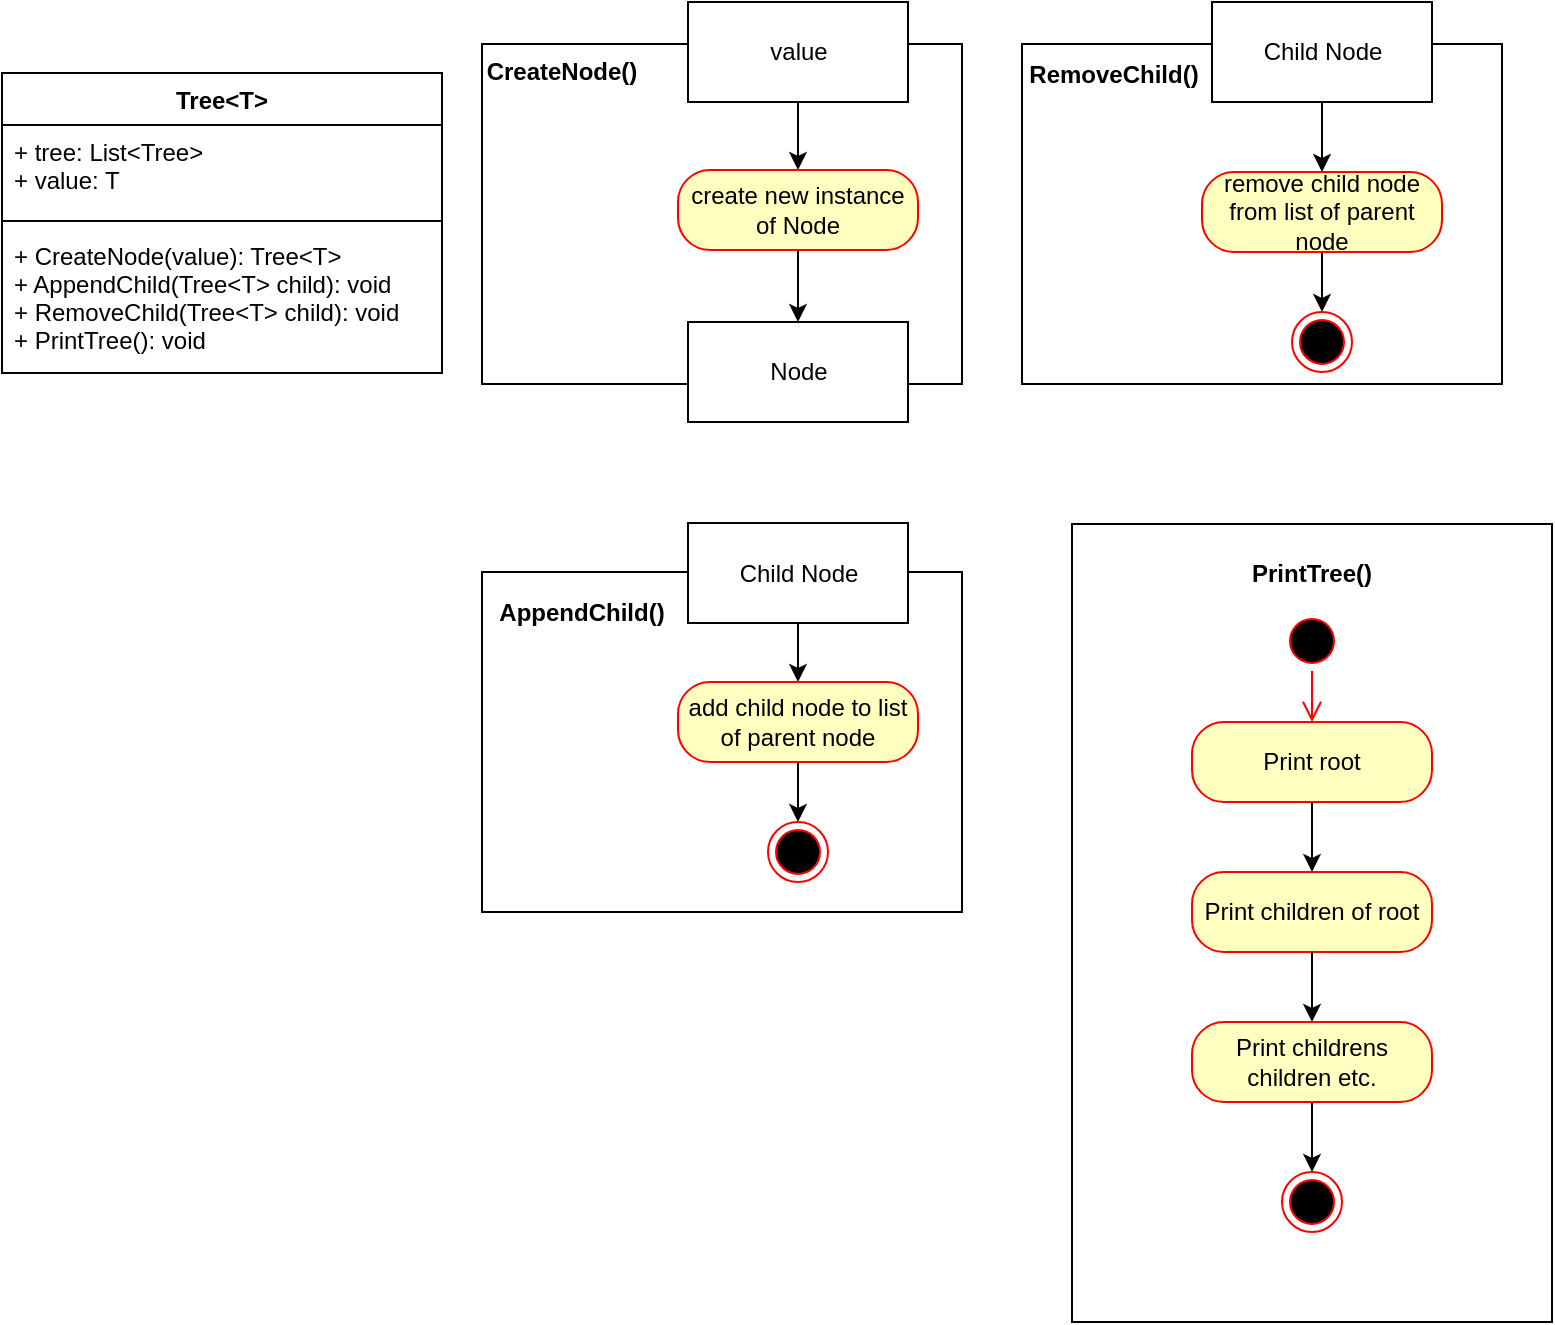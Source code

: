 <mxfile version="12.3.3" type="device" pages="2"><diagram id="vq38KakSH0j3CiRFXJ0U" name="Tree"><mxGraphModel dx="2032" dy="726" grid="1" gridSize="10" guides="1" tooltips="1" connect="1" arrows="1" fold="1" page="1" pageScale="1" pageWidth="827" pageHeight="1169" math="0" shadow="0"><root><mxCell id="0"/><mxCell id="1" parent="0"/><mxCell id="lF8SzNz5vDcR98CG_8Uc-4" value="" style="rounded=0;whiteSpace=wrap;html=1;" parent="1" vertex="1"><mxGeometry x="495" y="301" width="240" height="399" as="geometry"/></mxCell><mxCell id="lF8SzNz5vDcR98CG_8Uc-3" value="" style="rounded=0;whiteSpace=wrap;html=1;" parent="1" vertex="1"><mxGeometry x="200" y="325" width="240" height="170" as="geometry"/></mxCell><mxCell id="lF8SzNz5vDcR98CG_8Uc-2" value="" style="rounded=0;whiteSpace=wrap;html=1;" parent="1" vertex="1"><mxGeometry x="470" y="61" width="240" height="170" as="geometry"/></mxCell><mxCell id="lF8SzNz5vDcR98CG_8Uc-1" value="" style="rounded=0;whiteSpace=wrap;html=1;" parent="1" vertex="1"><mxGeometry x="200" y="61" width="240" height="170" as="geometry"/></mxCell><mxCell id="kiUtJ4iHAk-qK9NMW0Wn-13" value="CreateNode()" style="text;align=center;fontStyle=1;verticalAlign=middle;spacingLeft=3;spacingRight=3;strokeColor=none;rotatable=0;points=[[0,0.5],[1,0.5]];portConstraint=eastwest;" parent="1" vertex="1"><mxGeometry x="200" y="61" width="80" height="26" as="geometry"/></mxCell><mxCell id="kiUtJ4iHAk-qK9NMW0Wn-21" style="edgeStyle=orthogonalEdgeStyle;rounded=0;orthogonalLoop=1;jettySize=auto;html=1;" parent="1" source="kiUtJ4iHAk-qK9NMW0Wn-14" target="kiUtJ4iHAk-qK9NMW0Wn-19" edge="1"><mxGeometry relative="1" as="geometry"/></mxCell><mxCell id="kiUtJ4iHAk-qK9NMW0Wn-14" value="value" style="html=1;" parent="1" vertex="1"><mxGeometry x="303" y="40" width="110" height="50" as="geometry"/></mxCell><mxCell id="kiUtJ4iHAk-qK9NMW0Wn-23" value="" style="edgeStyle=orthogonalEdgeStyle;rounded=0;orthogonalLoop=1;jettySize=auto;html=1;entryX=0.5;entryY=0;entryDx=0;entryDy=0;" parent="1" source="kiUtJ4iHAk-qK9NMW0Wn-19" target="kiUtJ4iHAk-qK9NMW0Wn-24" edge="1"><mxGeometry relative="1" as="geometry"><mxPoint x="358" y="244" as="targetPoint"/></mxGeometry></mxCell><mxCell id="kiUtJ4iHAk-qK9NMW0Wn-19" value="create new instance of Node" style="rounded=1;whiteSpace=wrap;html=1;arcSize=40;fontColor=#000000;fillColor=#ffffc0;strokeColor=#ff0000;" parent="1" vertex="1"><mxGeometry x="298" y="124" width="120" height="40" as="geometry"/></mxCell><mxCell id="kiUtJ4iHAk-qK9NMW0Wn-24" value="Node" style="html=1;" parent="1" vertex="1"><mxGeometry x="303" y="200" width="110" height="50" as="geometry"/></mxCell><mxCell id="kiUtJ4iHAk-qK9NMW0Wn-29" value="AppendChild()" style="text;align=center;fontStyle=1;verticalAlign=middle;spacingLeft=3;spacingRight=3;strokeColor=none;rotatable=0;points=[[0,0.5],[1,0.5]];portConstraint=eastwest;" parent="1" vertex="1"><mxGeometry x="210" y="330" width="80" height="29" as="geometry"/></mxCell><mxCell id="kiUtJ4iHAk-qK9NMW0Wn-34" value="" style="edgeStyle=orthogonalEdgeStyle;rounded=0;orthogonalLoop=1;jettySize=auto;html=1;entryX=0.5;entryY=0;entryDx=0;entryDy=0;" parent="1" source="kiUtJ4iHAk-qK9NMW0Wn-30" target="kiUtJ4iHAk-qK9NMW0Wn-31" edge="1"><mxGeometry relative="1" as="geometry"><mxPoint x="358" y="430.5" as="targetPoint"/></mxGeometry></mxCell><mxCell id="kiUtJ4iHAk-qK9NMW0Wn-30" value="Child Node" style="html=1;" parent="1" vertex="1"><mxGeometry x="303" y="300.5" width="110" height="50" as="geometry"/></mxCell><mxCell id="kiUtJ4iHAk-qK9NMW0Wn-39" style="edgeStyle=orthogonalEdgeStyle;rounded=0;orthogonalLoop=1;jettySize=auto;html=1;" parent="1" source="kiUtJ4iHAk-qK9NMW0Wn-31" target="kiUtJ4iHAk-qK9NMW0Wn-38" edge="1"><mxGeometry relative="1" as="geometry"/></mxCell><mxCell id="kiUtJ4iHAk-qK9NMW0Wn-31" value="add child node to list of parent node" style="rounded=1;whiteSpace=wrap;html=1;arcSize=40;fontColor=#000000;fillColor=#ffffc0;strokeColor=#ff0000;" parent="1" vertex="1"><mxGeometry x="298" y="380" width="120" height="40" as="geometry"/></mxCell><mxCell id="kiUtJ4iHAk-qK9NMW0Wn-38" value="" style="ellipse;html=1;shape=endState;fillColor=#000000;strokeColor=#ff0000;" parent="1" vertex="1"><mxGeometry x="343" y="450" width="30" height="30" as="geometry"/></mxCell><mxCell id="kiUtJ4iHAk-qK9NMW0Wn-40" value="RemoveChild()" style="text;align=center;fontStyle=1;verticalAlign=middle;spacingLeft=3;spacingRight=3;strokeColor=none;rotatable=0;points=[[0,0.5],[1,0.5]];portConstraint=eastwest;" parent="1" vertex="1"><mxGeometry x="476" y="61" width="80" height="29" as="geometry"/></mxCell><mxCell id="kiUtJ4iHAk-qK9NMW0Wn-41" value="" style="edgeStyle=orthogonalEdgeStyle;rounded=0;orthogonalLoop=1;jettySize=auto;html=1;entryX=0.5;entryY=0;entryDx=0;entryDy=0;" parent="1" source="kiUtJ4iHAk-qK9NMW0Wn-42" target="kiUtJ4iHAk-qK9NMW0Wn-44" edge="1"><mxGeometry relative="1" as="geometry"><mxPoint x="620" y="175.5" as="targetPoint"/></mxGeometry></mxCell><mxCell id="kiUtJ4iHAk-qK9NMW0Wn-42" value="Child Node" style="html=1;" parent="1" vertex="1"><mxGeometry x="565" y="40" width="110" height="50" as="geometry"/></mxCell><mxCell id="kiUtJ4iHAk-qK9NMW0Wn-43" style="edgeStyle=orthogonalEdgeStyle;rounded=0;orthogonalLoop=1;jettySize=auto;html=1;" parent="1" source="kiUtJ4iHAk-qK9NMW0Wn-44" target="kiUtJ4iHAk-qK9NMW0Wn-45" edge="1"><mxGeometry relative="1" as="geometry"/></mxCell><mxCell id="kiUtJ4iHAk-qK9NMW0Wn-44" value="remove child node from list of parent node" style="rounded=1;whiteSpace=wrap;html=1;arcSize=40;fontColor=#000000;fillColor=#ffffc0;strokeColor=#ff0000;" parent="1" vertex="1"><mxGeometry x="560" y="125" width="120" height="40" as="geometry"/></mxCell><mxCell id="kiUtJ4iHAk-qK9NMW0Wn-45" value="" style="ellipse;html=1;shape=endState;fillColor=#000000;strokeColor=#ff0000;" parent="1" vertex="1"><mxGeometry x="605" y="195" width="30" height="30" as="geometry"/></mxCell><mxCell id="9i7LRfsoB0lbEzO0SgZO-1" value="&lt;b&gt;PrintTree()&lt;/b&gt;" style="text;html=1;strokeColor=none;fillColor=none;align=center;verticalAlign=middle;whiteSpace=wrap;rounded=0;" parent="1" vertex="1"><mxGeometry x="595" y="315.5" width="40" height="20" as="geometry"/></mxCell><mxCell id="9i7LRfsoB0lbEzO0SgZO-4" value="" style="edgeStyle=orthogonalEdgeStyle;rounded=0;orthogonalLoop=1;jettySize=auto;html=1;" parent="1" source="9i7LRfsoB0lbEzO0SgZO-2" target="9i7LRfsoB0lbEzO0SgZO-3" edge="1"><mxGeometry relative="1" as="geometry"/></mxCell><mxCell id="9i7LRfsoB0lbEzO0SgZO-2" value="Print root" style="rounded=1;whiteSpace=wrap;html=1;arcSize=40;fontColor=#000000;fillColor=#ffffc0;strokeColor=#ff0000;" parent="1" vertex="1"><mxGeometry x="555" y="400" width="120" height="40" as="geometry"/></mxCell><mxCell id="9i7LRfsoB0lbEzO0SgZO-3" value="Print children of root" style="rounded=1;whiteSpace=wrap;html=1;arcSize=40;fontColor=#000000;fillColor=#ffffc0;strokeColor=#ff0000;" parent="1" vertex="1"><mxGeometry x="555" y="475" width="120" height="40" as="geometry"/></mxCell><mxCell id="9i7LRfsoB0lbEzO0SgZO-8" value="" style="edgeStyle=orthogonalEdgeStyle;rounded=0;orthogonalLoop=1;jettySize=auto;html=1;exitX=0.5;exitY=1;exitDx=0;exitDy=0;" parent="1" source="9i7LRfsoB0lbEzO0SgZO-3" target="9i7LRfsoB0lbEzO0SgZO-7" edge="1"><mxGeometry relative="1" as="geometry"><mxPoint x="615" y="585" as="sourcePoint"/></mxGeometry></mxCell><mxCell id="9i7LRfsoB0lbEzO0SgZO-10" style="edgeStyle=orthogonalEdgeStyle;rounded=0;orthogonalLoop=1;jettySize=auto;html=1;" parent="1" source="9i7LRfsoB0lbEzO0SgZO-7" target="9i7LRfsoB0lbEzO0SgZO-9" edge="1"><mxGeometry relative="1" as="geometry"/></mxCell><mxCell id="9i7LRfsoB0lbEzO0SgZO-7" value="Print childrens children etc." style="rounded=1;whiteSpace=wrap;html=1;arcSize=40;fontColor=#000000;fillColor=#ffffc0;strokeColor=#ff0000;" parent="1" vertex="1"><mxGeometry x="555" y="550" width="120" height="40" as="geometry"/></mxCell><mxCell id="9i7LRfsoB0lbEzO0SgZO-9" value="" style="ellipse;html=1;shape=endState;fillColor=#000000;strokeColor=#ff0000;" parent="1" vertex="1"><mxGeometry x="600" y="625" width="30" height="30" as="geometry"/></mxCell><mxCell id="vDApLGsiyP-yKUC3T3uv-1" value="Tree&lt;T&gt;" style="swimlane;fontStyle=1;align=center;verticalAlign=top;childLayout=stackLayout;horizontal=1;startSize=26;horizontalStack=0;resizeParent=1;resizeParentMax=0;resizeLast=0;collapsible=1;marginBottom=0;" vertex="1" parent="1"><mxGeometry x="-40" y="75.5" width="220" height="150" as="geometry"/></mxCell><mxCell id="vDApLGsiyP-yKUC3T3uv-2" value="+ tree: List&lt;Tree&gt;&#10;+ value: T" style="text;strokeColor=none;fillColor=none;align=left;verticalAlign=top;spacingLeft=4;spacingRight=4;overflow=hidden;rotatable=0;points=[[0,0.5],[1,0.5]];portConstraint=eastwest;" vertex="1" parent="vDApLGsiyP-yKUC3T3uv-1"><mxGeometry y="26" width="220" height="44" as="geometry"/></mxCell><mxCell id="vDApLGsiyP-yKUC3T3uv-3" value="" style="line;strokeWidth=1;fillColor=none;align=left;verticalAlign=middle;spacingTop=-1;spacingLeft=3;spacingRight=3;rotatable=0;labelPosition=right;points=[];portConstraint=eastwest;" vertex="1" parent="vDApLGsiyP-yKUC3T3uv-1"><mxGeometry y="70" width="220" height="8" as="geometry"/></mxCell><mxCell id="vDApLGsiyP-yKUC3T3uv-4" value="+ CreateNode(value): Tree&lt;T&gt; &#10;+ AppendChild(Tree&lt;T&gt; child): void&#10;+ RemoveChild(Tree&lt;T&gt; child): void&#10;+ PrintTree(): void" style="text;strokeColor=none;fillColor=none;align=left;verticalAlign=top;spacingLeft=4;spacingRight=4;overflow=hidden;rotatable=0;points=[[0,0.5],[1,0.5]];portConstraint=eastwest;" vertex="1" parent="vDApLGsiyP-yKUC3T3uv-1"><mxGeometry y="78" width="220" height="72" as="geometry"/></mxCell><mxCell id="vDApLGsiyP-yKUC3T3uv-6" value="" style="ellipse;html=1;shape=startState;fillColor=#000000;strokeColor=#ff0000;" vertex="1" parent="1"><mxGeometry x="600" y="344.5" width="30" height="30" as="geometry"/></mxCell><mxCell id="vDApLGsiyP-yKUC3T3uv-7" value="" style="edgeStyle=orthogonalEdgeStyle;html=1;verticalAlign=bottom;endArrow=open;endSize=8;strokeColor=#ff0000;" edge="1" source="vDApLGsiyP-yKUC3T3uv-6" parent="1"><mxGeometry relative="1" as="geometry"><mxPoint x="615" y="400" as="targetPoint"/></mxGeometry></mxCell></root></mxGraphModel></diagram><diagram id="h_H4v7UA3uvrfxiMAQvy" name="Class Diagram"><mxGraphModel dx="1024" dy="617" grid="1" gridSize="10" guides="1" tooltips="1" connect="1" arrows="1" fold="1" page="1" pageScale="1" pageWidth="827" pageHeight="1169" math="0" shadow="0"><root><mxCell id="7Y-CG9XEEbHwZHT0bZHM-0"/><mxCell id="7Y-CG9XEEbHwZHT0bZHM-1" parent="7Y-CG9XEEbHwZHT0bZHM-0"/><mxCell id="7Y-CG9XEEbHwZHT0bZHM-2" value="Tree&lt;String&gt;" style="swimlane;fontStyle=1;align=center;verticalAlign=top;childLayout=stackLayout;horizontal=1;startSize=26;horizontalStack=0;resizeParent=1;resizeParentMax=0;resizeLast=0;collapsible=1;marginBottom=0;" parent="7Y-CG9XEEbHwZHT0bZHM-1" vertex="1"><mxGeometry x="100" y="20" width="160" height="150" as="geometry"/></mxCell><mxCell id="7Y-CG9XEEbHwZHT0bZHM-3" value="+ tree: List&lt;Node&gt;" style="text;strokeColor=none;fillColor=none;align=left;verticalAlign=top;spacingLeft=4;spacingRight=4;overflow=hidden;rotatable=0;points=[[0,0.5],[1,0.5]];portConstraint=eastwest;" parent="7Y-CG9XEEbHwZHT0bZHM-2" vertex="1"><mxGeometry y="26" width="160" height="44" as="geometry"/></mxCell><mxCell id="7Y-CG9XEEbHwZHT0bZHM-4" value="" style="line;strokeWidth=1;fillColor=none;align=left;verticalAlign=middle;spacingTop=-1;spacingLeft=3;spacingRight=3;rotatable=0;labelPosition=right;points=[];portConstraint=eastwest;" parent="7Y-CG9XEEbHwZHT0bZHM-2" vertex="1"><mxGeometry y="70" width="160" height="8" as="geometry"/></mxCell><mxCell id="7Y-CG9XEEbHwZHT0bZHM-5" value="+ CreateNode(string):&#10;+ AppendChild(node):&#10;+ RemoveChild(node):&#10;+ PrintTree(): void" style="text;strokeColor=none;fillColor=none;align=left;verticalAlign=top;spacingLeft=4;spacingRight=4;overflow=hidden;rotatable=0;points=[[0,0.5],[1,0.5]];portConstraint=eastwest;" parent="7Y-CG9XEEbHwZHT0bZHM-2" vertex="1"><mxGeometry y="78" width="160" height="72" as="geometry"/></mxCell></root></mxGraphModel></diagram></mxfile>